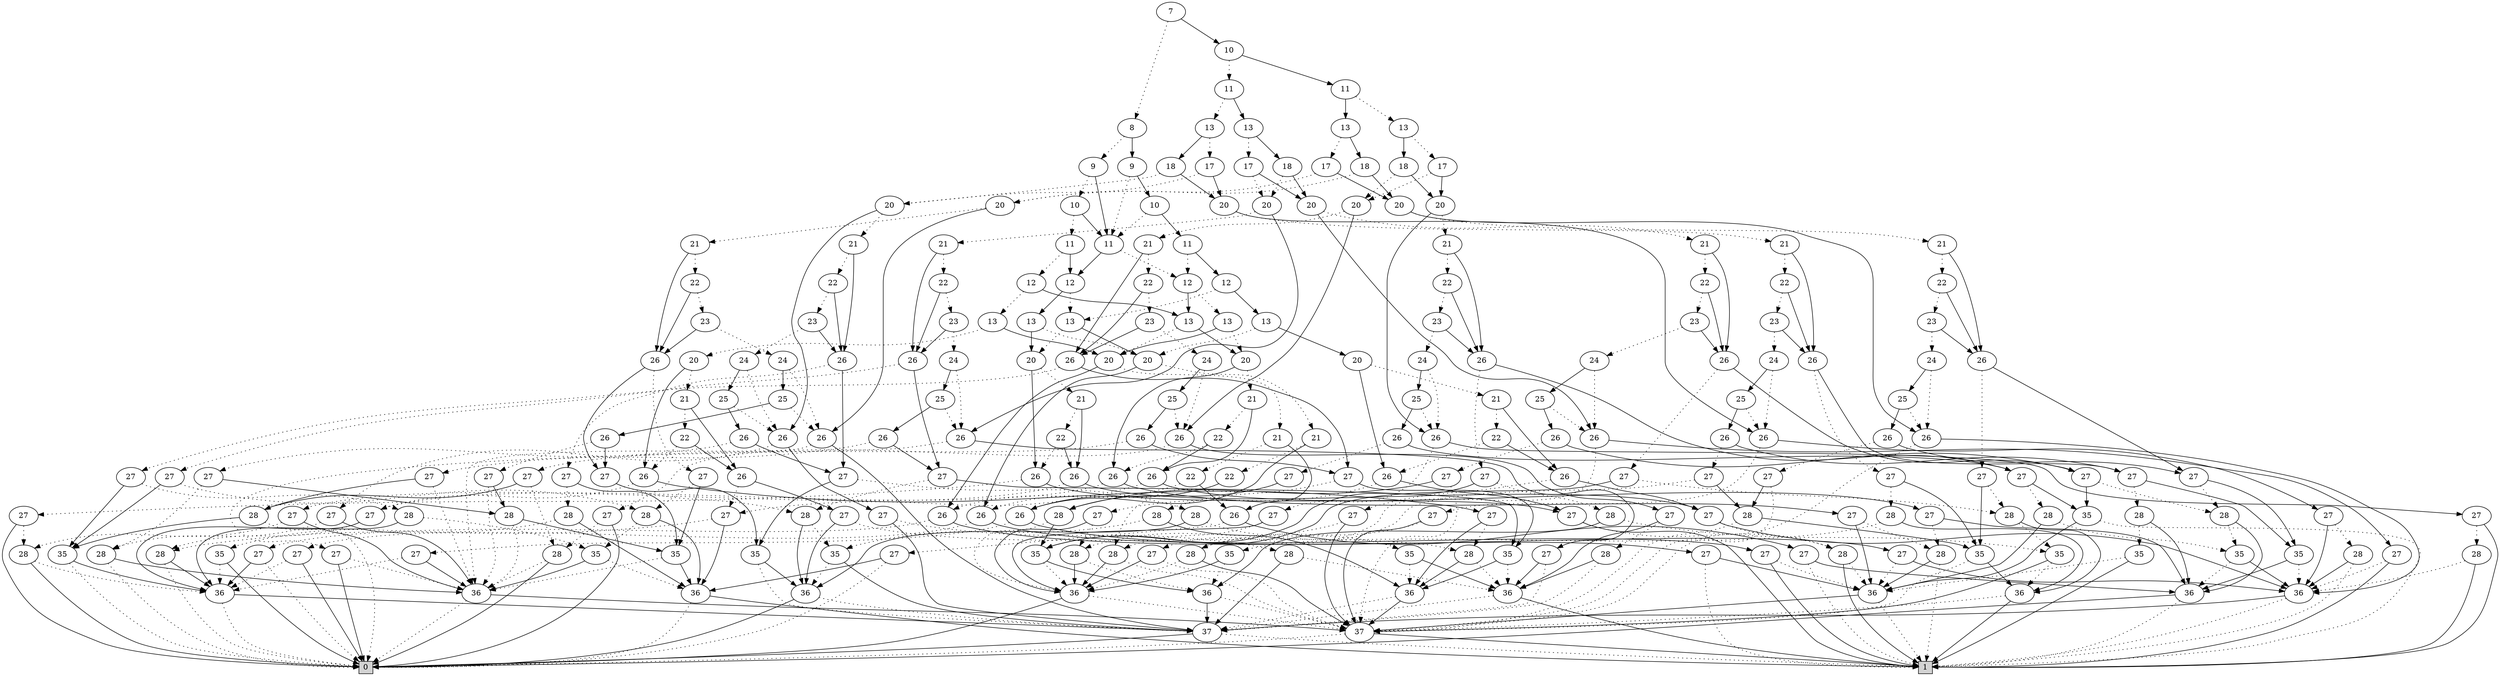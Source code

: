 digraph G {
0 [shape=box, label="0", style=filled, shape=box, height=0.3, width=0.3];
1 [shape=box, label="1", style=filled, shape=box, height=0.3, width=0.3];
28246 [label="7"];
28246 -> 28158 [style=dotted];
28246 -> 28245 [style=filled];
28158 [label="8"];
28158 -> 28147 [style=dotted];
28158 -> 28157 [style=filled];
28147 [label="9"];
28147 -> 28146 [style=dotted];
28147 -> 28145 [style=filled];
28146 [label="10"];
28146 -> 28142 [style=dotted];
28146 -> 28145 [style=filled];
28142 [label="11"];
28142 -> 28128 [style=dotted];
28142 -> 28141 [style=filled];
28128 [label="12"];
28128 -> 28121 [style=dotted];
28128 -> 28127 [style=filled];
28121 [label="13"];
28121 -> 28115 [style=dotted];
28121 -> 28120 [style=filled];
28115 [label="20"];
28115 -> 28114 [style=dotted];
28115 -> 28110 [style=filled];
28114 [label="21"];
28114 -> 28113 [style=dotted];
28114 -> 28112 [style=filled];
28113 [label="22"];
28113 -> 28110 [style=dotted];
28113 -> 28112 [style=filled];
28110 [label="26"];
28110 -> 14767 [style=dotted];
28110 -> 16320 [style=filled];
14767 [label="27"];
14767 -> 14693 [style=dotted];
14767 -> 7104 [style=filled];
14693 [label="28"];
14693 -> 0 [style=dotted];
14693 -> 7104 [style=filled];
7104 [label="36"];
7104 -> 0 [style=dotted];
7104 -> 77 [style=filled];
77 [label="37"];
77 -> 1 [style=dotted];
77 -> 0 [style=filled];
16320 [label="27"];
16320 -> 16319 [style=dotted];
16320 -> 8288 [style=filled];
16319 [label="28"];
16319 -> 8279 [style=dotted];
16319 -> 8288 [style=filled];
8279 [label="36"];
8279 -> 77 [style=dotted];
8279 -> 1 [style=filled];
8288 [label="36"];
8288 -> 77 [style=dotted];
8288 -> 76 [style=filled];
76 [label="37"];
76 -> 0 [style=dotted];
76 -> 1 [style=filled];
28112 [label="26"];
28112 -> 15079 [style=dotted];
28112 -> 28111 [style=filled];
15079 [label="27"];
15079 -> 14693 [style=dotted];
15079 -> 74 [style=filled];
74 [label="36"];
74 -> 0 [style=dotted];
74 -> 1 [style=filled];
28111 [label="27"];
28111 -> 16319 [style=dotted];
28111 -> 1256 [style=filled];
1256 [label="36"];
1256 -> 77 [style=dotted];
1256 -> 0 [style=filled];
28120 [label="20"];
28120 -> 28119 [style=dotted];
28120 -> 28116 [style=filled];
28119 [label="21"];
28119 -> 28118 [style=dotted];
28119 -> 28117 [style=filled];
28118 [label="22"];
28118 -> 28116 [style=dotted];
28118 -> 28117 [style=filled];
28116 [label="26"];
28116 -> 14789 [style=dotted];
28116 -> 15420 [style=filled];
14789 [label="27"];
14789 -> 0 [style=dotted];
14789 -> 7104 [style=filled];
15420 [label="27"];
15420 -> 1 [style=dotted];
15420 -> 7324 [style=filled];
7324 [label="36"];
7324 -> 1 [style=dotted];
7324 -> 76 [style=filled];
28117 [label="26"];
28117 -> 15068 [style=dotted];
28117 -> 15699 [style=filled];
15068 [label="27"];
15068 -> 0 [style=dotted];
15068 -> 74 [style=filled];
15699 [label="27"];
15699 -> 1 [style=dotted];
15699 -> 75 [style=filled];
75 [label="36"];
75 -> 1 [style=dotted];
75 -> 0 [style=filled];
28127 [label="13"];
28127 -> 28120 [style=dotted];
28127 -> 28126 [style=filled];
28126 [label="20"];
28126 -> 28125 [style=dotted];
28126 -> 28122 [style=filled];
28125 [label="21"];
28125 -> 28124 [style=dotted];
28125 -> 28123 [style=filled];
28124 [label="22"];
28124 -> 28122 [style=dotted];
28124 -> 28123 [style=filled];
28122 [label="26"];
28122 -> 14767 [style=dotted];
28122 -> 15398 [style=filled];
15398 [label="27"];
15398 -> 14703 [style=dotted];
15398 -> 7324 [style=filled];
14703 [label="28"];
14703 -> 1 [style=dotted];
14703 -> 7324 [style=filled];
28123 [label="26"];
28123 -> 15079 [style=dotted];
28123 -> 15710 [style=filled];
15710 [label="27"];
15710 -> 14703 [style=dotted];
15710 -> 75 [style=filled];
28141 [label="12"];
28141 -> 28139 [style=dotted];
28141 -> 28140 [style=filled];
28139 [label="13"];
28139 -> 28133 [style=dotted];
28139 -> 28138 [style=filled];
28133 [label="20"];
28133 -> 28132 [style=dotted];
28133 -> 28129 [style=filled];
28132 [label="21"];
28132 -> 28131 [style=dotted];
28132 -> 28130 [style=filled];
28131 [label="22"];
28131 -> 28129 [style=dotted];
28131 -> 28130 [style=filled];
28129 [label="26"];
28129 -> 14781 [style=dotted];
28129 -> 15412 [style=filled];
14781 [label="27"];
14781 -> 14780 [style=dotted];
14781 -> 0 [style=filled];
14780 [label="28"];
14780 -> 7104 [style=dotted];
14780 -> 0 [style=filled];
15412 [label="27"];
15412 -> 15411 [style=dotted];
15412 -> 1 [style=filled];
15411 [label="28"];
15411 -> 7324 [style=dotted];
15411 -> 1 [style=filled];
28130 [label="26"];
28130 -> 23189 [style=dotted];
28130 -> 23418 [style=filled];
23189 [label="27"];
23189 -> 14780 [style=dotted];
23189 -> 1317 [style=filled];
1317 [label="36"];
1317 -> 0 [style=dotted];
1317 -> 76 [style=filled];
23418 [label="27"];
23418 -> 15411 [style=dotted];
23418 -> 1340 [style=filled];
1340 [label="36"];
1340 -> 1 [style=dotted];
1340 -> 77 [style=filled];
28138 [label="20"];
28138 -> 28137 [style=dotted];
28138 -> 28134 [style=filled];
28137 [label="21"];
28137 -> 28136 [style=dotted];
28137 -> 28135 [style=filled];
28136 [label="22"];
28136 -> 28134 [style=dotted];
28136 -> 28135 [style=filled];
28134 [label="26"];
28134 -> 14796 [style=dotted];
28134 -> 15427 [style=filled];
14796 [label="27"];
14796 -> 7104 [style=dotted];
14796 -> 0 [style=filled];
15427 [label="27"];
15427 -> 7324 [style=dotted];
15427 -> 1 [style=filled];
28135 [label="26"];
28135 -> 23198 [style=dotted];
28135 -> 23427 [style=filled];
23198 [label="27"];
23198 -> 7104 [style=dotted];
23198 -> 1317 [style=filled];
23427 [label="27"];
23427 -> 7324 [style=dotted];
23427 -> 1340 [style=filled];
28140 [label="13"];
28140 -> 28138 [style=dotted];
28140 -> 28133 [style=filled];
28145 [label="11"];
28145 -> 28144 [style=dotted];
28145 -> 28141 [style=filled];
28144 [label="12"];
28144 -> 28143 [style=dotted];
28144 -> 28127 [style=filled];
28143 [label="13"];
28143 -> 28126 [style=dotted];
28143 -> 28120 [style=filled];
28157 [label="9"];
28157 -> 28145 [style=dotted];
28157 -> 28156 [style=filled];
28156 [label="10"];
28156 -> 28145 [style=dotted];
28156 -> 28155 [style=filled];
28155 [label="11"];
28155 -> 28144 [style=dotted];
28155 -> 28154 [style=filled];
28154 [label="12"];
28154 -> 28139 [style=dotted];
28154 -> 28153 [style=filled];
28153 [label="13"];
28153 -> 28138 [style=dotted];
28153 -> 28152 [style=filled];
28152 [label="20"];
28152 -> 28151 [style=dotted];
28152 -> 28148 [style=filled];
28151 [label="21"];
28151 -> 28150 [style=dotted];
28151 -> 28149 [style=filled];
28150 [label="22"];
28150 -> 28148 [style=dotted];
28150 -> 28149 [style=filled];
28148 [label="26"];
28148 -> 23786 [style=dotted];
28148 -> 15412 [style=filled];
23786 [label="27"];
23786 -> 23785 [style=dotted];
23786 -> 8274 [style=filled];
23785 [label="28"];
23785 -> 8292 [style=dotted];
23785 -> 8274 [style=filled];
8292 [label="36"];
8292 -> 76 [style=dotted];
8292 -> 77 [style=filled];
8274 [label="36"];
8274 -> 76 [style=dotted];
8274 -> 0 [style=filled];
28149 [label="26"];
28149 -> 27665 [style=dotted];
28149 -> 23418 [style=filled];
27665 [label="27"];
27665 -> 23785 [style=dotted];
27665 -> 76 [style=filled];
28245 [label="10"];
28245 -> 28201 [style=dotted];
28245 -> 28244 [style=filled];
28201 [label="11"];
28201 -> 28179 [style=dotted];
28201 -> 28200 [style=filled];
28179 [label="13"];
28179 -> 28177 [style=dotted];
28179 -> 28178 [style=filled];
28177 [label="17"];
28177 -> 28167 [style=dotted];
28177 -> 28176 [style=filled];
28167 [label="20"];
28167 -> 28166 [style=dotted];
28167 -> 28159 [style=filled];
28166 [label="21"];
28166 -> 28165 [style=dotted];
28166 -> 28163 [style=filled];
28165 [label="22"];
28165 -> 28164 [style=dotted];
28165 -> 28163 [style=filled];
28164 [label="23"];
28164 -> 28162 [style=dotted];
28164 -> 28163 [style=filled];
28162 [label="24"];
28162 -> 28159 [style=dotted];
28162 -> 28161 [style=filled];
28159 [label="26"];
28159 -> 13484 [style=dotted];
28159 -> 14530 [style=filled];
13484 [label="27"];
13484 -> 13483 [style=dotted];
13484 -> 1317 [style=filled];
13483 [label="28"];
13483 -> 0 [style=dotted];
13483 -> 1317 [style=filled];
14530 [label="27"];
14530 -> 14529 [style=dotted];
14530 -> 77 [style=filled];
14529 [label="28"];
14529 -> 8279 [style=dotted];
14529 -> 77 [style=filled];
28161 [label="25"];
28161 -> 28159 [style=dotted];
28161 -> 28160 [style=filled];
28160 [label="26"];
28160 -> 23855 [style=dotted];
28160 -> 27831 [style=filled];
23855 [label="27"];
23855 -> 13483 [style=dotted];
23855 -> 15373 [style=filled];
15373 [label="28"];
15373 -> 1317 [style=dotted];
15373 -> 15372 [style=filled];
15372 [label="35"];
15372 -> 1317 [style=dotted];
15372 -> 74 [style=filled];
27831 [label="27"];
27831 -> 27830 [style=dotted];
27831 -> 19983 [style=filled];
27830 [label="28"];
27830 -> 19959 [style=dotted];
27830 -> 1256 [style=filled];
19959 [label="35"];
19959 -> 8288 [style=dotted];
19959 -> 8279 [style=filled];
19983 [label="35"];
19983 -> 77 [style=dotted];
19983 -> 1256 [style=filled];
28163 [label="26"];
28163 -> 27550 [style=dotted];
28163 -> 27831 [style=filled];
27550 [label="27"];
27550 -> 27549 [style=dotted];
27550 -> 15372 [style=filled];
27549 [label="28"];
27549 -> 18744 [style=dotted];
27549 -> 74 [style=filled];
18744 [label="35"];
18744 -> 7104 [style=dotted];
18744 -> 0 [style=filled];
28176 [label="20"];
28176 -> 28175 [style=dotted];
28176 -> 28168 [style=filled];
28175 [label="21"];
28175 -> 28174 [style=dotted];
28175 -> 28172 [style=filled];
28174 [label="22"];
28174 -> 28173 [style=dotted];
28174 -> 28172 [style=filled];
28173 [label="23"];
28173 -> 28171 [style=dotted];
28173 -> 28172 [style=filled];
28171 [label="24"];
28171 -> 28168 [style=dotted];
28171 -> 28170 [style=filled];
28168 [label="26"];
28168 -> 14222 [style=dotted];
28168 -> 13065 [style=filled];
14222 [label="27"];
14222 -> 14221 [style=dotted];
14222 -> 76 [style=filled];
14221 [label="28"];
14221 -> 8274 [style=dotted];
14221 -> 76 [style=filled];
13065 [label="27"];
13065 -> 13064 [style=dotted];
13065 -> 1340 [style=filled];
13064 [label="28"];
13064 -> 1 [style=dotted];
13064 -> 1340 [style=filled];
28170 [label="25"];
28170 -> 28168 [style=dotted];
28170 -> 28169 [style=filled];
28169 [label="26"];
28169 -> 23864 [style=dotted];
28169 -> 27598 [style=filled];
23864 [label="27"];
23864 -> 14221 [style=dotted];
23864 -> 21428 [style=filled];
21428 [label="28"];
21428 -> 76 [style=dotted];
21428 -> 19652 [style=filled];
19652 [label="35"];
19652 -> 76 [style=dotted];
19652 -> 1258 [style=filled];
1258 [label="36"];
1258 -> 76 [style=dotted];
1258 -> 1 [style=filled];
27598 [label="27"];
27598 -> 27597 [style=dotted];
27598 -> 16003 [style=filled];
27597 [label="28"];
27597 -> 19283 [style=dotted];
27597 -> 75 [style=filled];
19283 [label="35"];
19283 -> 7324 [style=dotted];
19283 -> 1 [style=filled];
16003 [label="35"];
16003 -> 1340 [style=dotted];
16003 -> 75 [style=filled];
28172 [label="26"];
28172 -> 27692 [style=dotted];
28172 -> 27598 [style=filled];
27692 [label="27"];
27692 -> 27691 [style=dotted];
27692 -> 19652 [style=filled];
27691 [label="28"];
27691 -> 19628 [style=dotted];
27691 -> 1258 [style=filled];
19628 [label="35"];
19628 -> 8292 [style=dotted];
19628 -> 8274 [style=filled];
28178 [label="18"];
28178 -> 28167 [style=dotted];
28178 -> 28176 [style=filled];
28200 [label="13"];
28200 -> 28198 [style=dotted];
28200 -> 28199 [style=filled];
28198 [label="17"];
28198 -> 28188 [style=dotted];
28198 -> 28197 [style=filled];
28188 [label="20"];
28188 -> 28187 [style=dotted];
28188 -> 28180 [style=filled];
28187 [label="21"];
28187 -> 28186 [style=dotted];
28187 -> 28184 [style=filled];
28186 [label="22"];
28186 -> 28185 [style=dotted];
28186 -> 28184 [style=filled];
28185 [label="23"];
28185 -> 28183 [style=dotted];
28185 -> 28184 [style=filled];
28183 [label="24"];
28183 -> 28180 [style=dotted];
28183 -> 28182 [style=filled];
28180 [label="26"];
28180 -> 13475 [style=dotted];
28180 -> 13374 [style=filled];
13475 [label="27"];
13475 -> 1317 [style=dotted];
13475 -> 0 [style=filled];
13374 [label="27"];
13374 -> 77 [style=dotted];
13374 -> 8279 [style=filled];
28182 [label="25"];
28182 -> 28180 [style=dotted];
28182 -> 28181 [style=filled];
28181 [label="26"];
28181 -> 27701 [style=dotted];
28181 -> 27855 [style=filled];
27701 [label="27"];
27701 -> 1317 [style=dotted];
27701 -> 15358 [style=filled];
15358 [label="28"];
15358 -> 0 [style=dotted];
15358 -> 7105 [style=filled];
7105 [label="35"];
7105 -> 0 [style=dotted];
7105 -> 7104 [style=filled];
27855 [label="27"];
27855 -> 21779 [style=dotted];
27855 -> 19967 [style=filled];
21779 [label="28"];
21779 -> 19954 [style=dotted];
21779 -> 1256 [style=filled];
19954 [label="35"];
19954 -> 1256 [style=dotted];
19954 -> 77 [style=filled];
19967 [label="35"];
19967 -> 8279 [style=dotted];
19967 -> 8288 [style=filled];
28184 [label="26"];
28184 -> 27556 [style=dotted];
28184 -> 27855 [style=filled];
27556 [label="27"];
27556 -> 18731 [style=dotted];
27556 -> 7105 [style=filled];
18731 [label="28"];
18731 -> 18729 [style=dotted];
18731 -> 74 [style=filled];
18729 [label="35"];
18729 -> 74 [style=dotted];
18729 -> 1317 [style=filled];
28197 [label="20"];
28197 -> 28196 [style=dotted];
28197 -> 28189 [style=filled];
28196 [label="21"];
28196 -> 28195 [style=dotted];
28196 -> 28193 [style=filled];
28195 [label="22"];
28195 -> 28194 [style=dotted];
28195 -> 28193 [style=filled];
28194 [label="23"];
28194 -> 28192 [style=dotted];
28194 -> 28193 [style=filled];
28192 [label="24"];
28192 -> 28189 [style=dotted];
28192 -> 28191 [style=filled];
28189 [label="26"];
28189 -> 13180 [style=dotted];
28189 -> 13056 [style=filled];
13180 [label="27"];
13180 -> 76 [style=dotted];
13180 -> 8274 [style=filled];
13056 [label="27"];
13056 -> 1340 [style=dotted];
13056 -> 1 [style=filled];
28191 [label="25"];
28191 -> 28189 [style=dotted];
28191 -> 28190 [style=filled];
28190 [label="26"];
28190 -> 27711 [style=dotted];
28190 -> 27607 [style=filled];
27711 [label="27"];
27711 -> 76 [style=dotted];
27711 -> 21382 [style=filled];
21382 [label="28"];
21382 -> 8274 [style=dotted];
21382 -> 19636 [style=filled];
19636 [label="35"];
19636 -> 8274 [style=dotted];
19636 -> 8292 [style=filled];
27607 [label="27"];
27607 -> 19270 [style=dotted];
27607 -> 7325 [style=filled];
19270 [label="28"];
19270 -> 19268 [style=dotted];
19270 -> 75 [style=filled];
19268 [label="35"];
19268 -> 75 [style=dotted];
19268 -> 1340 [style=filled];
7325 [label="35"];
7325 -> 1 [style=dotted];
7325 -> 7324 [style=filled];
28193 [label="26"];
28193 -> 27716 [style=dotted];
28193 -> 27607 [style=filled];
27716 [label="27"];
27716 -> 21398 [style=dotted];
27716 -> 19636 [style=filled];
21398 [label="28"];
21398 -> 19623 [style=dotted];
21398 -> 1258 [style=filled];
19623 [label="35"];
19623 -> 1258 [style=dotted];
19623 -> 76 [style=filled];
28199 [label="18"];
28199 -> 28188 [style=dotted];
28199 -> 28197 [style=filled];
28244 [label="11"];
28244 -> 28222 [style=dotted];
28244 -> 28243 [style=filled];
28222 [label="13"];
28222 -> 28220 [style=dotted];
28222 -> 28221 [style=filled];
28220 [label="17"];
28220 -> 28210 [style=dotted];
28220 -> 28219 [style=filled];
28210 [label="20"];
28210 -> 28209 [style=dotted];
28210 -> 28202 [style=filled];
28209 [label="21"];
28209 -> 28208 [style=dotted];
28209 -> 28206 [style=filled];
28208 [label="22"];
28208 -> 28207 [style=dotted];
28208 -> 28206 [style=filled];
28207 [label="23"];
28207 -> 28205 [style=dotted];
28207 -> 28206 [style=filled];
28205 [label="24"];
28205 -> 28202 [style=dotted];
28205 -> 28204 [style=filled];
28202 [label="26"];
28202 -> 13468 [style=dotted];
28202 -> 14538 [style=filled];
13468 [label="27"];
13468 -> 13467 [style=dotted];
13468 -> 0 [style=filled];
13467 [label="28"];
13467 -> 1317 [style=dotted];
13467 -> 0 [style=filled];
14538 [label="27"];
14538 -> 14537 [style=dotted];
14538 -> 8279 [style=filled];
14537 [label="28"];
14537 -> 77 [style=dotted];
14537 -> 8279 [style=filled];
28204 [label="25"];
28204 -> 28202 [style=dotted];
28204 -> 28203 [style=filled];
28203 [label="26"];
28203 -> 27726 [style=dotted];
28203 -> 27882 [style=filled];
27726 [label="27"];
27726 -> 13467 [style=dotted];
27726 -> 15358 [style=filled];
27882 [label="27"];
27882 -> 27881 [style=dotted];
27882 -> 19967 [style=filled];
27881 [label="28"];
27881 -> 19954 [style=dotted];
27881 -> 8288 [style=filled];
28206 [label="26"];
28206 -> 27565 [style=dotted];
28206 -> 27882 [style=filled];
27565 [label="27"];
27565 -> 27564 [style=dotted];
27565 -> 7105 [style=filled];
27564 [label="28"];
27564 -> 18729 [style=dotted];
27564 -> 7104 [style=filled];
28219 [label="20"];
28219 -> 28218 [style=dotted];
28219 -> 28211 [style=filled];
28218 [label="21"];
28218 -> 28217 [style=dotted];
28218 -> 28215 [style=filled];
28217 [label="22"];
28217 -> 28216 [style=dotted];
28217 -> 28215 [style=filled];
28216 [label="23"];
28216 -> 28214 [style=dotted];
28216 -> 28215 [style=filled];
28214 [label="24"];
28214 -> 28211 [style=dotted];
28214 -> 28213 [style=filled];
28211 [label="26"];
28211 -> 14331 [style=dotted];
28211 -> 13049 [style=filled];
14331 [label="27"];
14331 -> 14330 [style=dotted];
14331 -> 8274 [style=filled];
14330 [label="28"];
14330 -> 76 [style=dotted];
14330 -> 8274 [style=filled];
13049 [label="27"];
13049 -> 13048 [style=dotted];
13049 -> 1 [style=filled];
13048 [label="28"];
13048 -> 1340 [style=dotted];
13048 -> 1 [style=filled];
28213 [label="25"];
28213 -> 28211 [style=dotted];
28213 -> 28212 [style=filled];
28212 [label="26"];
28212 -> 27736 [style=dotted];
28212 -> 27621 [style=filled];
27736 [label="27"];
27736 -> 14330 [style=dotted];
27736 -> 21382 [style=filled];
27621 [label="27"];
27621 -> 27620 [style=dotted];
27621 -> 7325 [style=filled];
27620 [label="28"];
27620 -> 19268 [style=dotted];
27620 -> 7324 [style=filled];
28215 [label="26"];
28215 -> 27743 [style=dotted];
28215 -> 27621 [style=filled];
27743 [label="27"];
27743 -> 27742 [style=dotted];
27743 -> 19636 [style=filled];
27742 [label="28"];
27742 -> 19623 [style=dotted];
27742 -> 8292 [style=filled];
28221 [label="18"];
28221 -> 28210 [style=dotted];
28221 -> 28219 [style=filled];
28243 [label="13"];
28243 -> 28241 [style=dotted];
28243 -> 28242 [style=filled];
28241 [label="17"];
28241 -> 28231 [style=dotted];
28241 -> 28240 [style=filled];
28231 [label="20"];
28231 -> 28230 [style=dotted];
28231 -> 28223 [style=filled];
28230 [label="21"];
28230 -> 28229 [style=dotted];
28230 -> 28227 [style=filled];
28229 [label="22"];
28229 -> 28228 [style=dotted];
28229 -> 28227 [style=filled];
28228 [label="23"];
28228 -> 28226 [style=dotted];
28228 -> 28227 [style=filled];
28226 [label="24"];
28226 -> 28223 [style=dotted];
28226 -> 28225 [style=filled];
28223 [label="26"];
28223 -> 1317 [style=dotted];
28223 -> 77 [style=filled];
28225 [label="25"];
28225 -> 28223 [style=dotted];
28225 -> 28224 [style=filled];
28224 [label="26"];
28224 -> 15374 [style=dotted];
28224 -> 27903 [style=filled];
15374 [label="27"];
15374 -> 1317 [style=dotted];
15374 -> 15373 [style=filled];
27903 [label="27"];
27903 -> 21779 [style=dotted];
27903 -> 19983 [style=filled];
28227 [label="26"];
28227 -> 27571 [style=dotted];
28227 -> 27903 [style=filled];
27571 [label="27"];
27571 -> 18731 [style=dotted];
27571 -> 15372 [style=filled];
28240 [label="20"];
28240 -> 28239 [style=dotted];
28240 -> 28232 [style=filled];
28239 [label="21"];
28239 -> 28238 [style=dotted];
28239 -> 28236 [style=filled];
28238 [label="22"];
28238 -> 28237 [style=dotted];
28238 -> 28236 [style=filled];
28237 [label="23"];
28237 -> 28235 [style=dotted];
28237 -> 28236 [style=filled];
28235 [label="24"];
28235 -> 28232 [style=dotted];
28235 -> 28234 [style=filled];
28232 [label="26"];
28232 -> 76 [style=dotted];
28232 -> 1340 [style=filled];
28234 [label="25"];
28234 -> 28232 [style=dotted];
28234 -> 28233 [style=filled];
28233 [label="26"];
28233 -> 21429 [style=dotted];
28233 -> 27629 [style=filled];
21429 [label="27"];
21429 -> 76 [style=dotted];
21429 -> 21428 [style=filled];
27629 [label="27"];
27629 -> 19270 [style=dotted];
27629 -> 16003 [style=filled];
28236 [label="26"];
28236 -> 27764 [style=dotted];
28236 -> 27629 [style=filled];
27764 [label="27"];
27764 -> 21398 [style=dotted];
27764 -> 19652 [style=filled];
28242 [label="18"];
28242 -> 28231 [style=dotted];
28242 -> 28240 [style=filled];
}
